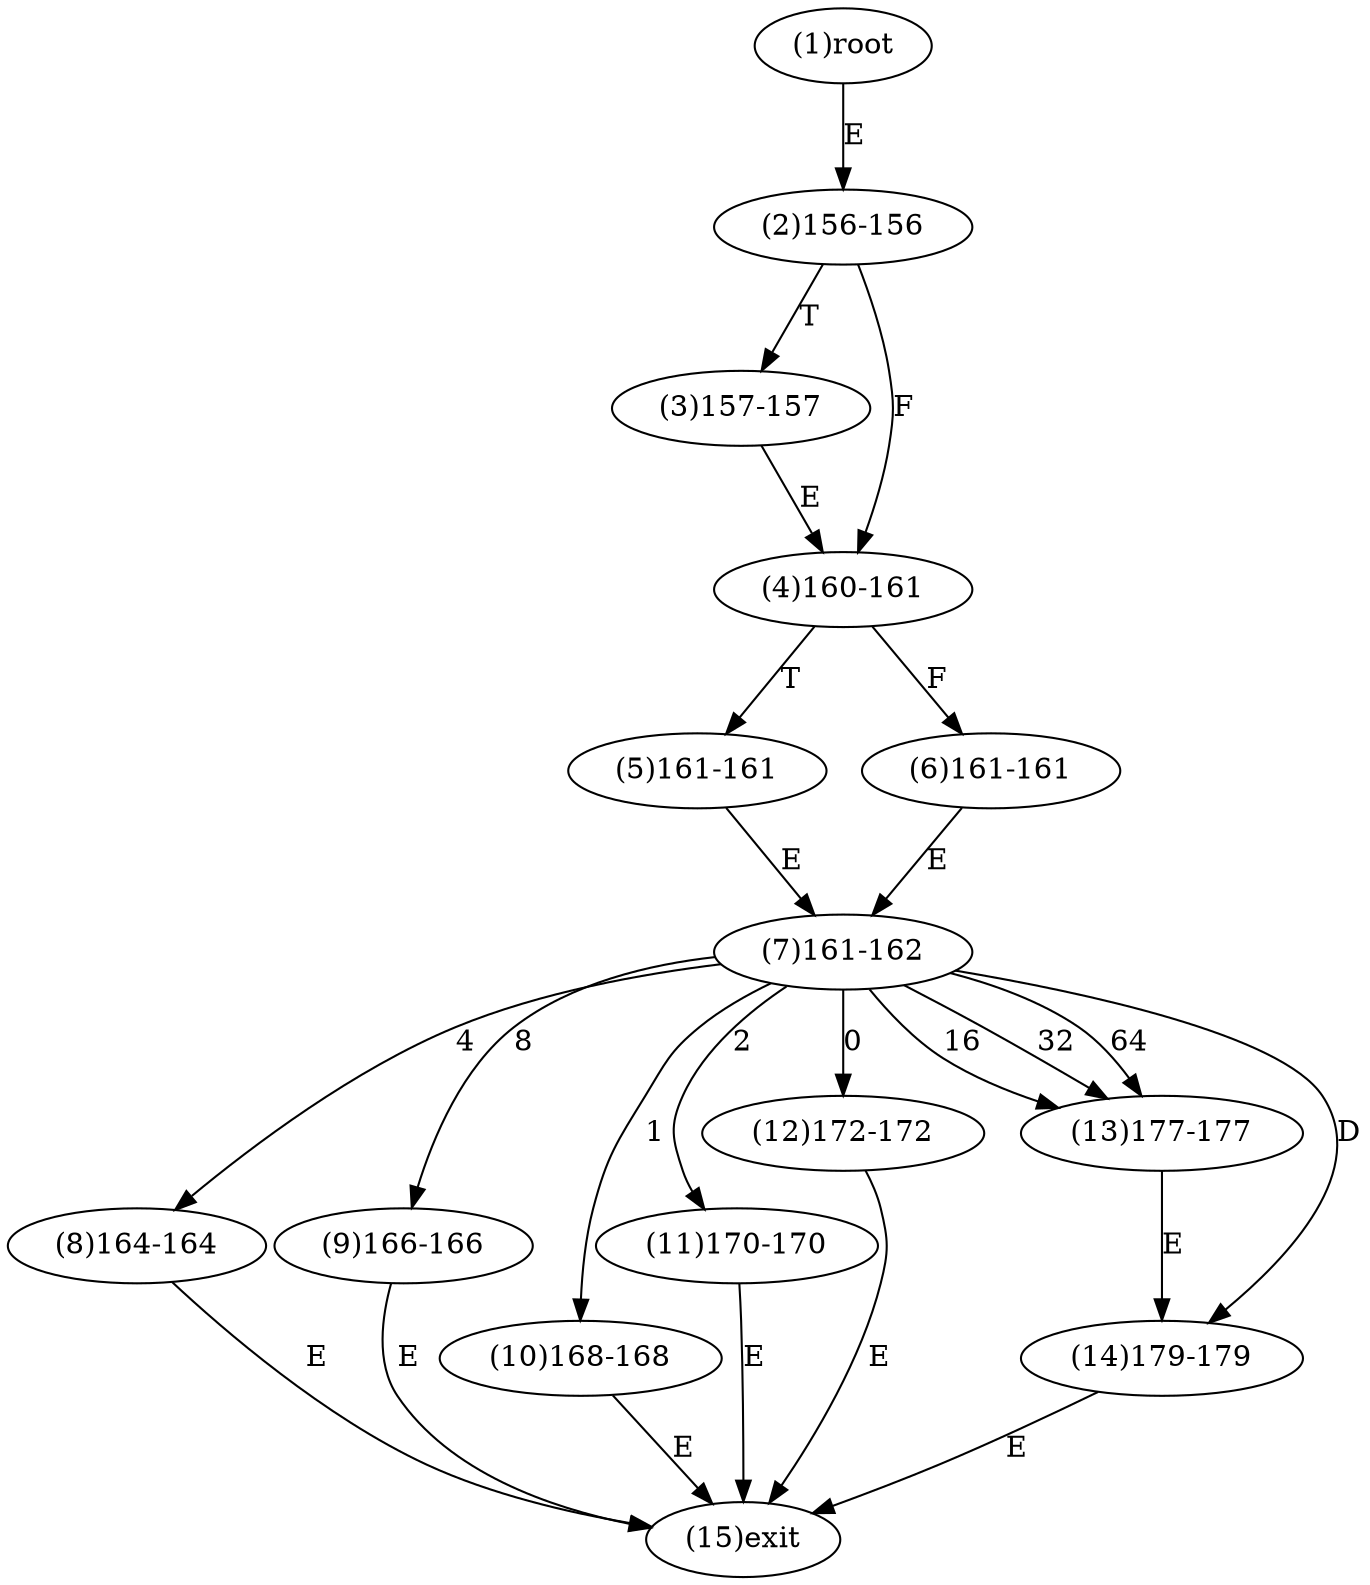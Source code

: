 digraph "" { 
1[ label="(1)root"];
2[ label="(2)156-156"];
3[ label="(3)157-157"];
4[ label="(4)160-161"];
5[ label="(5)161-161"];
6[ label="(6)161-161"];
7[ label="(7)161-162"];
8[ label="(8)164-164"];
9[ label="(9)166-166"];
10[ label="(10)168-168"];
11[ label="(11)170-170"];
12[ label="(12)172-172"];
13[ label="(13)177-177"];
14[ label="(14)179-179"];
15[ label="(15)exit"];
1->2[ label="E"];
2->4[ label="F"];
2->3[ label="T"];
3->4[ label="E"];
4->6[ label="F"];
4->5[ label="T"];
5->7[ label="E"];
6->7[ label="E"];
7->12[ label="0"];
7->10[ label="1"];
7->11[ label="2"];
7->8[ label="4"];
7->9[ label="8"];
7->13[ label="16"];
7->13[ label="32"];
7->13[ label="64"];
7->14[ label="D"];
8->15[ label="E"];
9->15[ label="E"];
10->15[ label="E"];
11->15[ label="E"];
12->15[ label="E"];
13->14[ label="E"];
14->15[ label="E"];
}